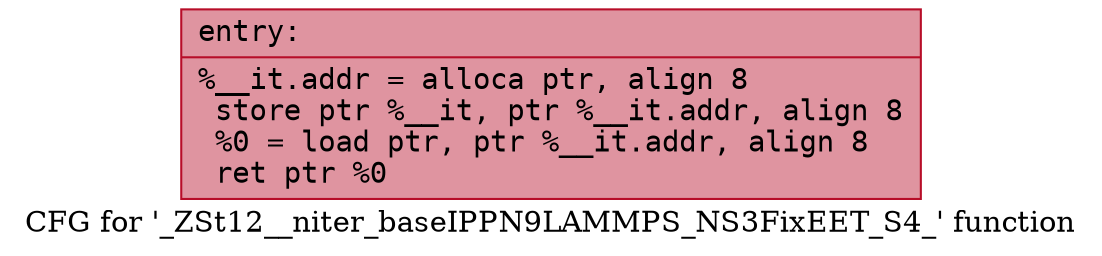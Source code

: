 digraph "CFG for '_ZSt12__niter_baseIPPN9LAMMPS_NS3FixEET_S4_' function" {
	label="CFG for '_ZSt12__niter_baseIPPN9LAMMPS_NS3FixEET_S4_' function";

	Node0x561f1652b8a0 [shape=record,color="#b70d28ff", style=filled, fillcolor="#b70d2870" fontname="Courier",label="{entry:\l|  %__it.addr = alloca ptr, align 8\l  store ptr %__it, ptr %__it.addr, align 8\l  %0 = load ptr, ptr %__it.addr, align 8\l  ret ptr %0\l}"];
}
